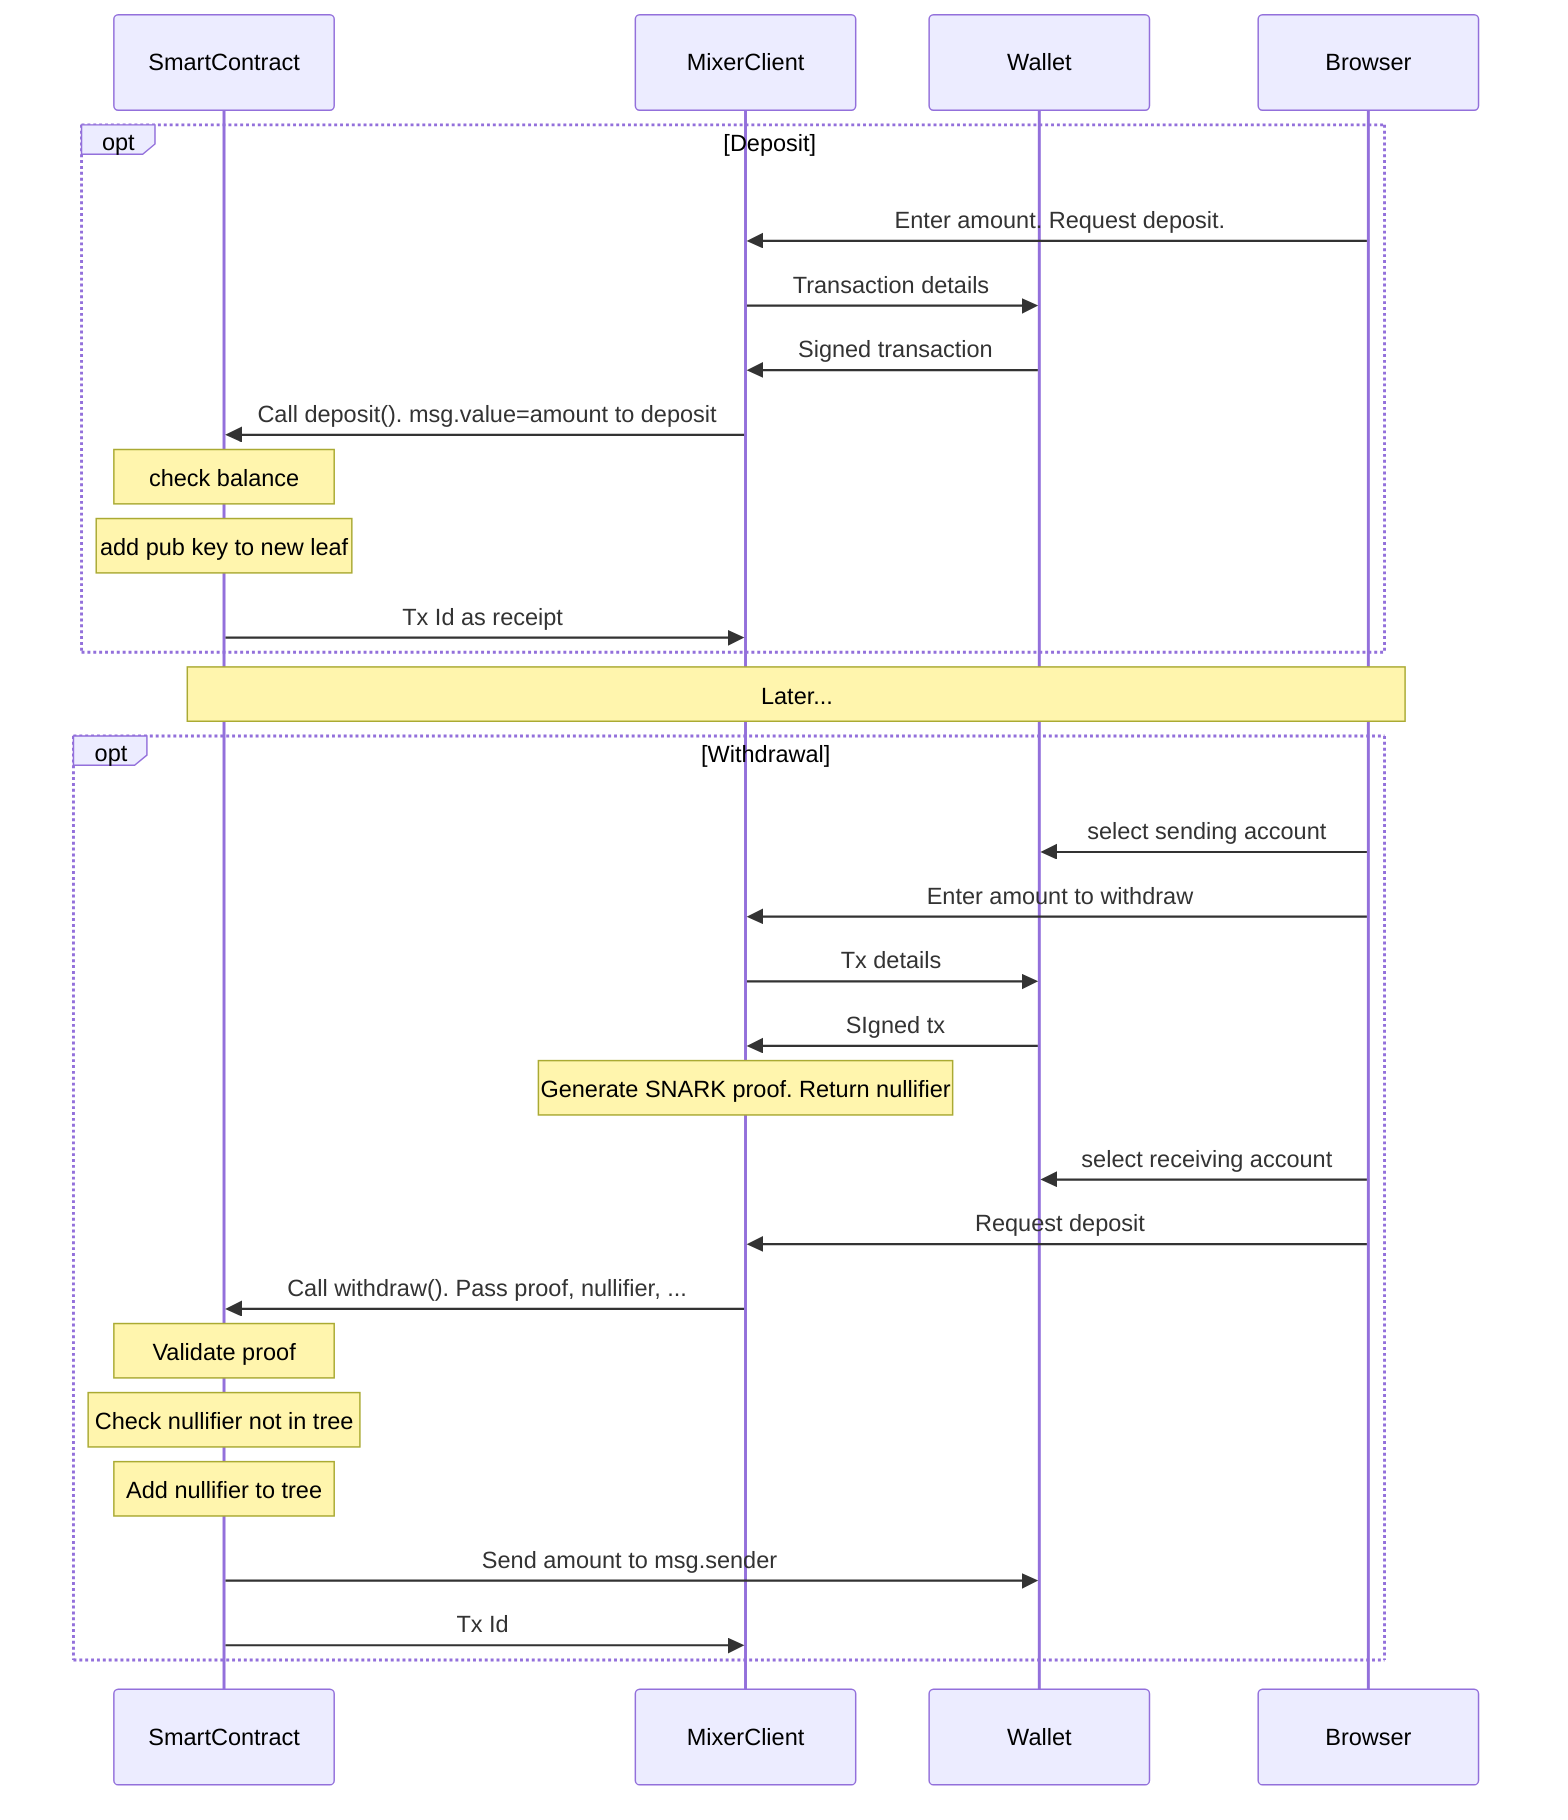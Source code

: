 sequenceDiagram
participant sc as SmartContract
participant c as MixerClient
participant w as Wallet
participant b as Browser    
opt Deposit
    b->>c: Enter amount. Request deposit.
    c->>w: Transaction details
    w->>c: Signed transaction
    c->>sc: Call deposit(). msg.value=amount to deposit
    note over sc: check balance
    note over sc: add pub key to new leaf
    sc->>c: Tx Id as receipt
end
Note over sc,b: Later...
opt Withdrawal
    b->>w: select sending account
    b->>c: Enter amount to withdraw
    c->>w: Tx details
    w->>c: SIgned tx
    note over c: Generate SNARK proof. Return nullifier
    b->>w: select receiving account
    b->>c: Request deposit
    c->>sc: Call withdraw(). Pass proof, nullifier, ...
    note over sc: Validate proof
    note over sc: Check nullifier not in tree
    note over sc: Add nullifier to tree
    sc->>w: Send amount to msg.sender
    sc->>c: Tx Id
end